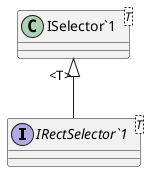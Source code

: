 @startuml
interface "IRectSelector`1"<T> {
}
class "ISelector`1"<T> {
}
"ISelector`1" "<T>" <|-- "IRectSelector`1"
@enduml
